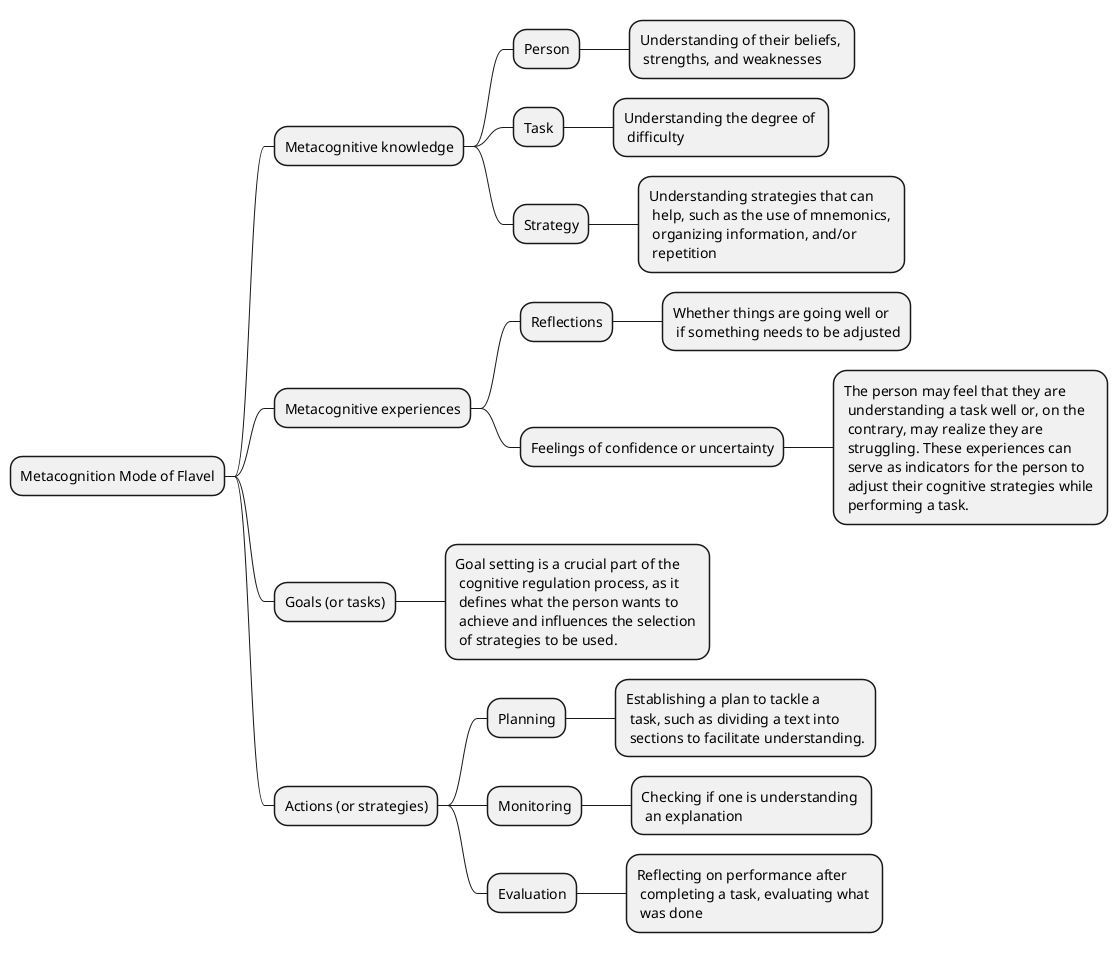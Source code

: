 @startmindmap

* Metacognition Mode of Flavel
** Metacognitive knowledge
*** Person
**** Understanding of their beliefs, \n strengths, and weaknesses

*** Task
**** Understanding the degree of \n difficulty

*** Strategy
**** Understanding strategies that can \n help, such as the use of mnemonics, \n organizing information, and/or \n repetition

** Metacognitive experiences
*** Reflections
**** Whether things are going well or \n if something needs to be adjusted

*** Feelings of confidence or uncertainty
**** The person may feel that they are \n understanding a task well or, on the \n contrary, may realize they are \n struggling. These experiences can \n serve as indicators for the person to \n adjust their cognitive strategies while \n performing a task.

** Goals (or tasks)
*** Goal setting is a crucial part of the \n cognitive regulation process, as it \n defines what the person wants to \n achieve and influences the selection \n of strategies to be used.

** Actions (or strategies)
*** Planning
**** Establishing a plan to tackle a \n task, such as dividing a text into \n sections to facilitate understanding.

*** Monitoring
**** Checking if one is understanding \n an explanation

*** Evaluation
**** Reflecting on performance after \n completing a task, evaluating what \n was done 
@endmindmap
